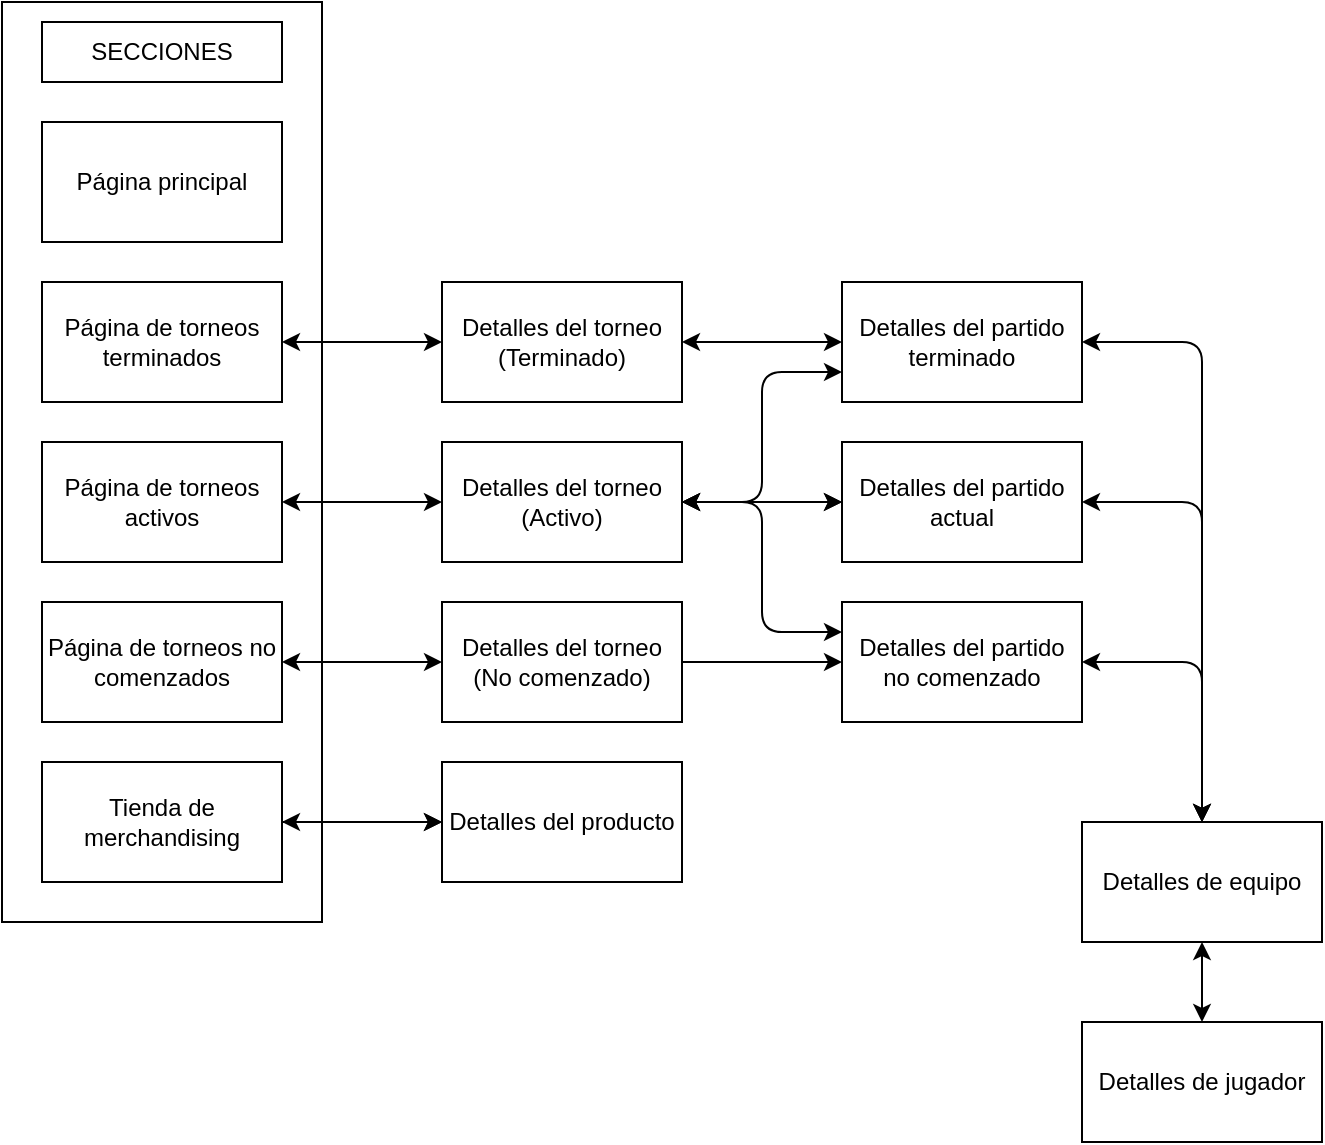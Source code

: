 <mxfile version="16.5.3" type="github">
  <diagram name="Page-1" id="74e2e168-ea6b-b213-b513-2b3c1d86103e">
    <mxGraphModel dx="1185" dy="662" grid="1" gridSize="10" guides="1" tooltips="1" connect="1" arrows="1" fold="1" page="1" pageScale="1" pageWidth="1100" pageHeight="850" background="none" math="0" shadow="0">
      <root>
        <mxCell id="0" />
        <mxCell id="1" parent="0" />
        <mxCell id="ldvEXbfRLxS9DlyxYE2S-29" value="" style="rounded=0;whiteSpace=wrap;html=1;" vertex="1" parent="1">
          <mxGeometry x="290" y="40" width="160" height="460" as="geometry" />
        </mxCell>
        <mxCell id="ldvEXbfRLxS9DlyxYE2S-1" value="Página principal" style="rounded=0;whiteSpace=wrap;html=1;" vertex="1" parent="1">
          <mxGeometry x="310" y="100" width="120" height="60" as="geometry" />
        </mxCell>
        <mxCell id="ldvEXbfRLxS9DlyxYE2S-2" value="Página de torneos activos" style="rounded=0;whiteSpace=wrap;html=1;" vertex="1" parent="1">
          <mxGeometry x="310" y="260" width="120" height="60" as="geometry" />
        </mxCell>
        <mxCell id="ldvEXbfRLxS9DlyxYE2S-21" value="" style="edgeStyle=orthogonalEdgeStyle;rounded=0;orthogonalLoop=1;jettySize=auto;html=1;" edge="1" parent="1" source="ldvEXbfRLxS9DlyxYE2S-3" target="ldvEXbfRLxS9DlyxYE2S-4">
          <mxGeometry relative="1" as="geometry" />
        </mxCell>
        <mxCell id="ldvEXbfRLxS9DlyxYE2S-22" style="endArrow=classic;startArrow=classic;html=1;fontFamily=Helvetica;fontSize=11;fontColor=rgb(0, 0, 0);align=center;strokeColor=rgb(0, 0, 0);edgeStyle=orthogonalEdgeStyle;entryX=0;entryY=0.75;entryDx=0;entryDy=0;" edge="1" parent="1" source="ldvEXbfRLxS9DlyxYE2S-3" target="ldvEXbfRLxS9DlyxYE2S-5">
          <mxGeometry relative="1" as="geometry" />
        </mxCell>
        <mxCell id="ldvEXbfRLxS9DlyxYE2S-23" style="endArrow=classic;startArrow=classic;html=1;fontFamily=Helvetica;fontSize=11;fontColor=rgb(0, 0, 0);align=center;strokeColor=rgb(0, 0, 0);edgeStyle=orthogonalEdgeStyle;entryX=0;entryY=0.25;entryDx=0;entryDy=0;" edge="1" parent="1" source="ldvEXbfRLxS9DlyxYE2S-3" target="ldvEXbfRLxS9DlyxYE2S-6">
          <mxGeometry relative="1" as="geometry" />
        </mxCell>
        <mxCell id="ldvEXbfRLxS9DlyxYE2S-3" value="Detalles del torneo&lt;br&gt;(Activo)" style="rounded=0;whiteSpace=wrap;html=1;" vertex="1" parent="1">
          <mxGeometry x="510" y="260" width="120" height="60" as="geometry" />
        </mxCell>
        <mxCell id="ldvEXbfRLxS9DlyxYE2S-36" style="endArrow=classic;startArrow=classic;html=1;fontFamily=Helvetica;fontSize=11;fontColor=rgb(0, 0, 0);align=center;strokeColor=rgb(0, 0, 0);edgeStyle=orthogonalEdgeStyle;exitX=1;exitY=0.5;exitDx=0;exitDy=0;" edge="1" parent="1" source="ldvEXbfRLxS9DlyxYE2S-4" target="ldvEXbfRLxS9DlyxYE2S-8">
          <mxGeometry relative="1" as="geometry" />
        </mxCell>
        <mxCell id="ldvEXbfRLxS9DlyxYE2S-4" value="Detalles del partido actual" style="rounded=0;whiteSpace=wrap;html=1;" vertex="1" parent="1">
          <mxGeometry x="710" y="260" width="120" height="60" as="geometry" />
        </mxCell>
        <mxCell id="ldvEXbfRLxS9DlyxYE2S-34" style="endArrow=classic;startArrow=classic;html=1;fontFamily=Helvetica;fontSize=11;fontColor=rgb(0, 0, 0);align=center;strokeColor=rgb(0, 0, 0);edgeStyle=orthogonalEdgeStyle;exitX=1;exitY=0.5;exitDx=0;exitDy=0;" edge="1" parent="1" source="ldvEXbfRLxS9DlyxYE2S-5" target="ldvEXbfRLxS9DlyxYE2S-8">
          <mxGeometry relative="1" as="geometry" />
        </mxCell>
        <mxCell id="ldvEXbfRLxS9DlyxYE2S-5" value="Detalles del partido&lt;br&gt;terminado" style="rounded=0;whiteSpace=wrap;html=1;" vertex="1" parent="1">
          <mxGeometry x="710" y="180" width="120" height="60" as="geometry" />
        </mxCell>
        <mxCell id="ldvEXbfRLxS9DlyxYE2S-38" style="endArrow=classic;startArrow=classic;html=1;fontFamily=Helvetica;fontSize=11;fontColor=rgb(0, 0, 0);align=center;strokeColor=rgb(0, 0, 0);edgeStyle=orthogonalEdgeStyle;exitX=1;exitY=0.5;exitDx=0;exitDy=0;" edge="1" parent="1" source="ldvEXbfRLxS9DlyxYE2S-6" target="ldvEXbfRLxS9DlyxYE2S-8">
          <mxGeometry relative="1" as="geometry" />
        </mxCell>
        <mxCell id="ldvEXbfRLxS9DlyxYE2S-6" value="Detalles del partido no comenzado" style="rounded=0;whiteSpace=wrap;html=1;" vertex="1" parent="1">
          <mxGeometry x="710" y="340" width="120" height="60" as="geometry" />
        </mxCell>
        <mxCell id="ldvEXbfRLxS9DlyxYE2S-7" value="Detalles de jugador" style="rounded=0;whiteSpace=wrap;html=1;" vertex="1" parent="1">
          <mxGeometry x="830" y="550" width="120" height="60" as="geometry" />
        </mxCell>
        <mxCell id="ldvEXbfRLxS9DlyxYE2S-8" value="Detalles de equipo" style="rounded=0;whiteSpace=wrap;html=1;" vertex="1" parent="1">
          <mxGeometry x="830" y="450" width="120" height="60" as="geometry" />
        </mxCell>
        <mxCell id="ldvEXbfRLxS9DlyxYE2S-19" style="endArrow=classic;startArrow=classic;html=1;fontFamily=Helvetica;fontSize=11;fontColor=rgb(0, 0, 0);align=center;strokeColor=rgb(0, 0, 0);edgeStyle=orthogonalEdgeStyle;" edge="1" parent="1" source="ldvEXbfRLxS9DlyxYE2S-10" target="ldvEXbfRLxS9DlyxYE2S-16">
          <mxGeometry relative="1" as="geometry" />
        </mxCell>
        <mxCell id="ldvEXbfRLxS9DlyxYE2S-10" value="Página de torneos terminados" style="rounded=0;whiteSpace=wrap;html=1;" vertex="1" parent="1">
          <mxGeometry x="310" y="180" width="120" height="60" as="geometry" />
        </mxCell>
        <mxCell id="ldvEXbfRLxS9DlyxYE2S-11" value="Página de torneos no comenzados" style="rounded=0;whiteSpace=wrap;html=1;" vertex="1" parent="1">
          <mxGeometry x="310" y="340" width="120" height="60" as="geometry" />
        </mxCell>
        <mxCell id="ldvEXbfRLxS9DlyxYE2S-12" value="Tienda de merchandising" style="rounded=0;whiteSpace=wrap;html=1;" vertex="1" parent="1">
          <mxGeometry x="310" y="420" width="120" height="60" as="geometry" />
        </mxCell>
        <mxCell id="ldvEXbfRLxS9DlyxYE2S-13" value="Detalles del producto" style="rounded=0;whiteSpace=wrap;html=1;" vertex="1" parent="1">
          <mxGeometry x="510" y="420" width="120" height="60" as="geometry" />
        </mxCell>
        <mxCell id="ldvEXbfRLxS9DlyxYE2S-24" style="edgeStyle=orthogonalEdgeStyle;rounded=0;orthogonalLoop=1;jettySize=auto;html=1;exitX=1;exitY=0.5;exitDx=0;exitDy=0;entryX=0;entryY=0.5;entryDx=0;entryDy=0;" edge="1" parent="1" source="ldvEXbfRLxS9DlyxYE2S-15" target="ldvEXbfRLxS9DlyxYE2S-6">
          <mxGeometry relative="1" as="geometry" />
        </mxCell>
        <mxCell id="ldvEXbfRLxS9DlyxYE2S-15" value="Detalles del torneo (No comenzado)" style="rounded=0;whiteSpace=wrap;html=1;" vertex="1" parent="1">
          <mxGeometry x="510" y="340" width="120" height="60" as="geometry" />
        </mxCell>
        <mxCell id="ldvEXbfRLxS9DlyxYE2S-20" style="endArrow=classic;startArrow=classic;html=1;fontFamily=Helvetica;fontSize=11;fontColor=rgb(0, 0, 0);align=center;strokeColor=rgb(0, 0, 0);edgeStyle=orthogonalEdgeStyle;" edge="1" parent="1" source="ldvEXbfRLxS9DlyxYE2S-16" target="ldvEXbfRLxS9DlyxYE2S-5">
          <mxGeometry relative="1" as="geometry" />
        </mxCell>
        <mxCell id="ldvEXbfRLxS9DlyxYE2S-16" value="Detalles del torneo (Terminado)" style="rounded=0;whiteSpace=wrap;html=1;" vertex="1" parent="1">
          <mxGeometry x="510" y="180" width="120" height="60" as="geometry" />
        </mxCell>
        <mxCell id="ldvEXbfRLxS9DlyxYE2S-17" value="" style="endArrow=classic;startArrow=classic;html=1;fontFamily=Helvetica;fontSize=11;fontColor=rgb(0, 0, 0);align=center;strokeColor=rgb(0, 0, 0);" edge="1" parent="1" source="ldvEXbfRLxS9DlyxYE2S-2" target="ldvEXbfRLxS9DlyxYE2S-3">
          <mxGeometry width="50" height="50" relative="1" as="geometry">
            <mxPoint x="430" y="510" as="sourcePoint" />
            <mxPoint x="480" y="460" as="targetPoint" />
          </mxGeometry>
        </mxCell>
        <mxCell id="ldvEXbfRLxS9DlyxYE2S-18" value="" style="endArrow=classic;startArrow=classic;html=1;fontFamily=Helvetica;fontSize=11;fontColor=rgb(0, 0, 0);align=center;strokeColor=rgb(0, 0, 0);" edge="1" parent="1" source="ldvEXbfRLxS9DlyxYE2S-11" target="ldvEXbfRLxS9DlyxYE2S-15">
          <mxGeometry width="50" height="50" relative="1" as="geometry">
            <mxPoint x="440" y="300" as="sourcePoint" />
            <mxPoint x="520" y="300" as="targetPoint" />
          </mxGeometry>
        </mxCell>
        <mxCell id="ldvEXbfRLxS9DlyxYE2S-25" value="" style="endArrow=classic;startArrow=classic;html=1;fontFamily=Helvetica;fontSize=11;fontColor=rgb(0, 0, 0);align=center;strokeColor=rgb(0, 0, 0);" edge="1" parent="1" source="ldvEXbfRLxS9DlyxYE2S-8" target="ldvEXbfRLxS9DlyxYE2S-7">
          <mxGeometry width="50" height="50" relative="1" as="geometry">
            <mxPoint x="590" y="510" as="sourcePoint" />
            <mxPoint x="690" y="590" as="targetPoint" />
          </mxGeometry>
        </mxCell>
        <mxCell id="ldvEXbfRLxS9DlyxYE2S-26" value="" style="endArrow=classic;html=1;rounded=0;exitX=1;exitY=0.5;exitDx=0;exitDy=0;entryX=0;entryY=0.5;entryDx=0;entryDy=0;" edge="1" parent="1" source="ldvEXbfRLxS9DlyxYE2S-12" target="ldvEXbfRLxS9DlyxYE2S-13">
          <mxGeometry width="50" height="50" relative="1" as="geometry">
            <mxPoint x="450" y="495" as="sourcePoint" />
            <mxPoint x="500" y="445" as="targetPoint" />
          </mxGeometry>
        </mxCell>
        <mxCell id="ldvEXbfRLxS9DlyxYE2S-32" value="SECCIONES" style="rounded=0;whiteSpace=wrap;html=1;" vertex="1" parent="1">
          <mxGeometry x="310" y="50" width="120" height="30" as="geometry" />
        </mxCell>
        <mxCell id="ldvEXbfRLxS9DlyxYE2S-39" value="" style="endArrow=classic;startArrow=classic;html=1;rounded=0;exitX=1;exitY=0.5;exitDx=0;exitDy=0;entryX=0;entryY=0.5;entryDx=0;entryDy=0;" edge="1" parent="1" source="ldvEXbfRLxS9DlyxYE2S-12" target="ldvEXbfRLxS9DlyxYE2S-13">
          <mxGeometry width="50" height="50" relative="1" as="geometry">
            <mxPoint x="520" y="420" as="sourcePoint" />
            <mxPoint x="570" y="370" as="targetPoint" />
          </mxGeometry>
        </mxCell>
        <mxCell id="ldvEXbfRLxS9DlyxYE2S-42" value="" style="endArrow=classic;startArrow=classic;html=1;rounded=0;entryX=1;entryY=0.5;entryDx=0;entryDy=0;" edge="1" parent="1" source="ldvEXbfRLxS9DlyxYE2S-4" target="ldvEXbfRLxS9DlyxYE2S-3">
          <mxGeometry width="50" height="50" relative="1" as="geometry">
            <mxPoint x="639.289" y="340" as="sourcePoint" />
            <mxPoint x="639.289" y="290" as="targetPoint" />
          </mxGeometry>
        </mxCell>
      </root>
    </mxGraphModel>
  </diagram>
</mxfile>
